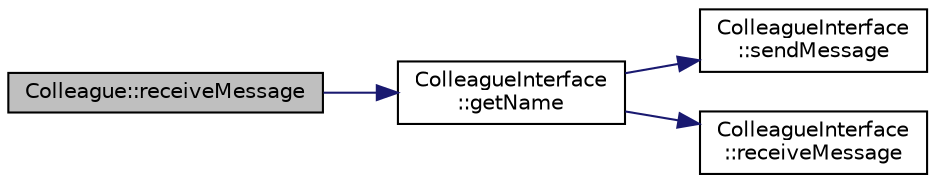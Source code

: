 digraph "Colleague::receiveMessage"
{
  edge [fontname="Helvetica",fontsize="10",labelfontname="Helvetica",labelfontsize="10"];
  node [fontname="Helvetica",fontsize="10",shape=record];
  rankdir="LR";
  Node1 [label="Colleague::receiveMessage",height=0.2,width=0.4,color="black", fillcolor="grey75", style="filled", fontcolor="black"];
  Node1 -> Node2 [color="midnightblue",fontsize="10",style="solid",fontname="Helvetica"];
  Node2 [label="ColleagueInterface\l::getName",height=0.2,width=0.4,color="black", fillcolor="white", style="filled",URL="$classColleagueInterface.html#acbc50603b8b5f9e94f36bb94a53fd651"];
  Node2 -> Node3 [color="midnightblue",fontsize="10",style="solid",fontname="Helvetica"];
  Node3 [label="ColleagueInterface\l::sendMessage",height=0.2,width=0.4,color="black", fillcolor="white", style="filled",URL="$classColleagueInterface.html#a1b86fdff9280809073590a466280fd06"];
  Node2 -> Node4 [color="midnightblue",fontsize="10",style="solid",fontname="Helvetica"];
  Node4 [label="ColleagueInterface\l::receiveMessage",height=0.2,width=0.4,color="black", fillcolor="white", style="filled",URL="$classColleagueInterface.html#ad54da6a768fff80244b2f81af95cdbc1"];
}
